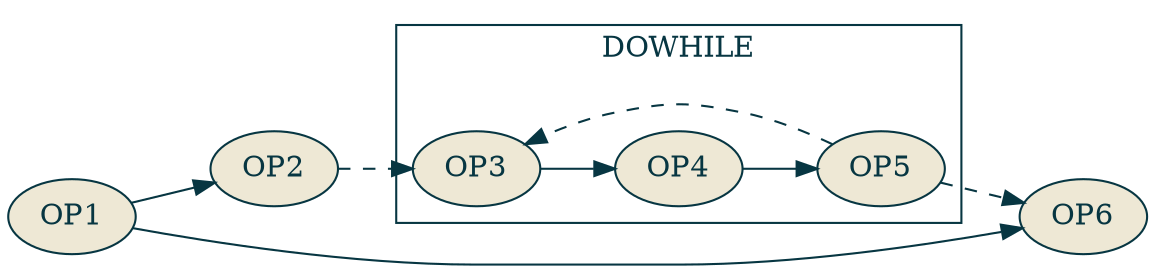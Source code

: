 digraph graph_loop {
  rankdir="LR";
  bgcolor="transparent";
  OP1 [style="filled" color="#073642" fillcolor="#eee8d5" fontcolor="#073642"];
  OP2 [style="filled" color="#073642" fillcolor="#eee8d5" fontcolor="#073642"];
  OP3 [style="filled" color="#073642" fillcolor="#eee8d5" fontcolor="#073642"];
  OP4 [style="filled" color="#073642" fillcolor="#eee8d5" fontcolor="#073642"];
  OP5 [style="filled" color="#073642" fillcolor="#eee8d5" fontcolor="#073642"];
  OP6 [style="filled" color="#073642" fillcolor="#eee8d5" fontcolor="#073642"];
  subgraph clusterDOWHILE {
    label="DOWHILE";
    color="#073642";
    fontcolor="#073642";
    OP3 -> OP4 [color="#073642"];
    OP4 -> OP5 [color="#073642"];
    OP5 -> OP3 [style="dashed" color="#073642"];
  }
  OP1 -> OP2 [color="#073642"];
  OP2 -> OP3 [style="dashed" color="#073642"];
  OP1 -> OP6 [color="#073642"];
  OP5 -> OP6 [style="dashed" color="#073642"];
}
